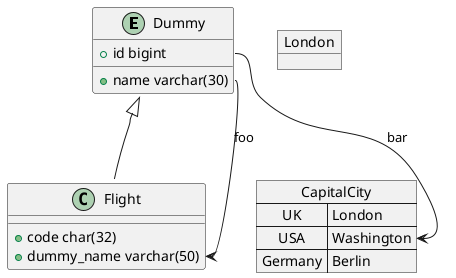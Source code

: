 @startuml
' https://plantuml.com/zh/object-diagram
' https://plantuml.com/zh/class-diagram

entity Dummy {
+  id bigint
+  name varchar(30)
}

class Flight {
+  code char(32)
+  dummy_name varchar(50)
}

object London

map CapitalCity {
 UK => London
 USA => Washington
 Germany => Berlin
}


Flight --|> Dummy

Dummy::name --> Flight::dummy_name : foo
Dummy::id --> CapitalCity::USA : bar

@enduml
